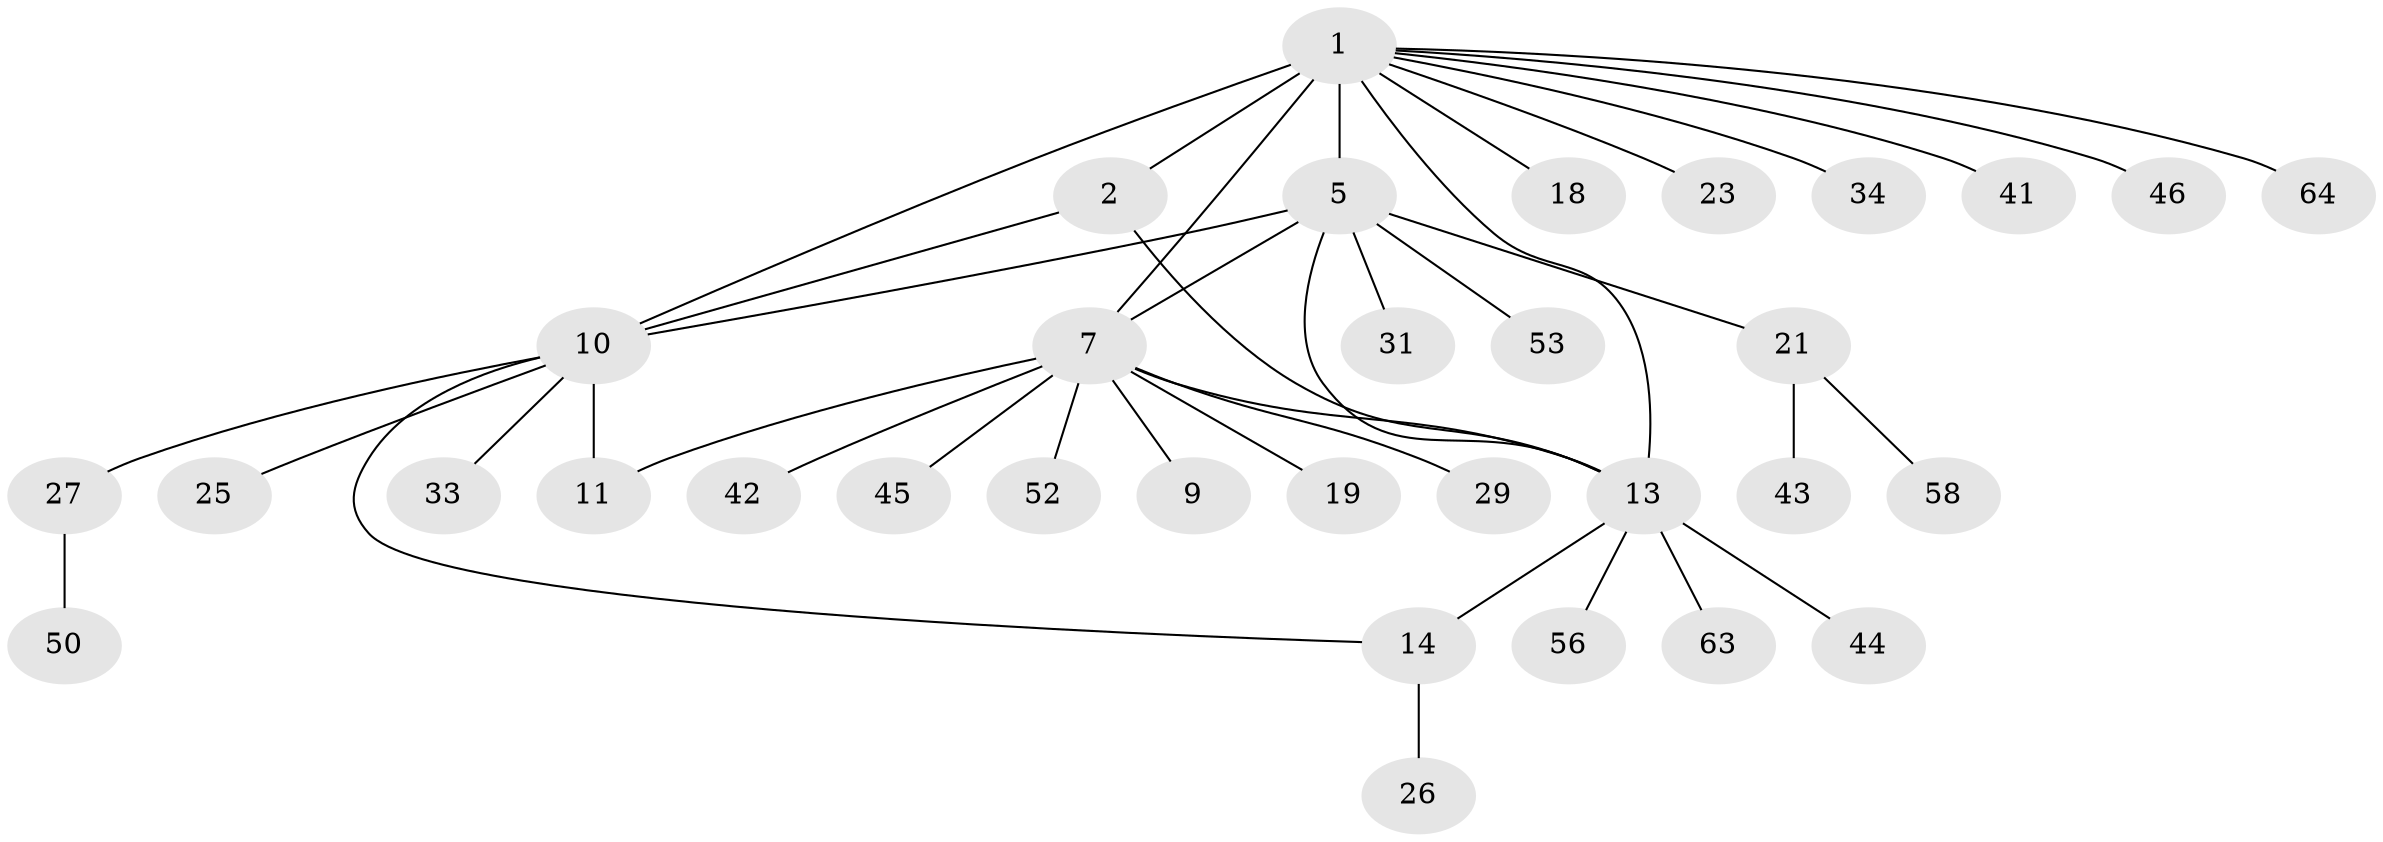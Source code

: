 // original degree distribution, {4: 0.045454545454545456, 11: 0.015151515151515152, 5: 0.06060606060606061, 8: 0.015151515151515152, 12: 0.015151515151515152, 3: 0.10606060606060606, 7: 0.045454545454545456, 1: 0.5303030303030303, 2: 0.16666666666666666}
// Generated by graph-tools (version 1.1) at 2025/16/03/09/25 04:16:08]
// undirected, 33 vertices, 40 edges
graph export_dot {
graph [start="1"]
  node [color=gray90,style=filled];
  1 [super="+3+4"];
  2;
  5 [super="+65+6+30"];
  7 [super="+62+8"];
  9 [super="+39"];
  10 [super="+16+48+12"];
  11;
  13 [super="+15+24+54+32"];
  14 [super="+60"];
  18 [super="+40"];
  19;
  21;
  23 [super="+35+28"];
  25;
  26 [super="+59"];
  27;
  29;
  31;
  33;
  34;
  41;
  42;
  43;
  44;
  45;
  46;
  50 [super="+55"];
  52;
  53;
  56;
  58;
  63;
  64;
  1 -- 2 [weight=2];
  1 -- 7 [weight=2];
  1 -- 64;
  1 -- 34;
  1 -- 41;
  1 -- 46;
  1 -- 18;
  1 -- 23;
  1 -- 5 [weight=2];
  1 -- 13;
  1 -- 10 [weight=2];
  2 -- 13;
  2 -- 10;
  5 -- 53;
  5 -- 21;
  5 -- 10;
  5 -- 31;
  5 -- 13;
  5 -- 7;
  7 -- 9 [weight=2];
  7 -- 19;
  7 -- 13 [weight=2];
  7 -- 42;
  7 -- 11;
  7 -- 45;
  7 -- 52;
  7 -- 29;
  10 -- 11 [weight=2];
  10 -- 14;
  10 -- 33;
  10 -- 27;
  10 -- 25;
  13 -- 14 [weight=2];
  13 -- 44;
  13 -- 56;
  13 -- 63;
  14 -- 26;
  21 -- 43;
  21 -- 58;
  27 -- 50;
}
